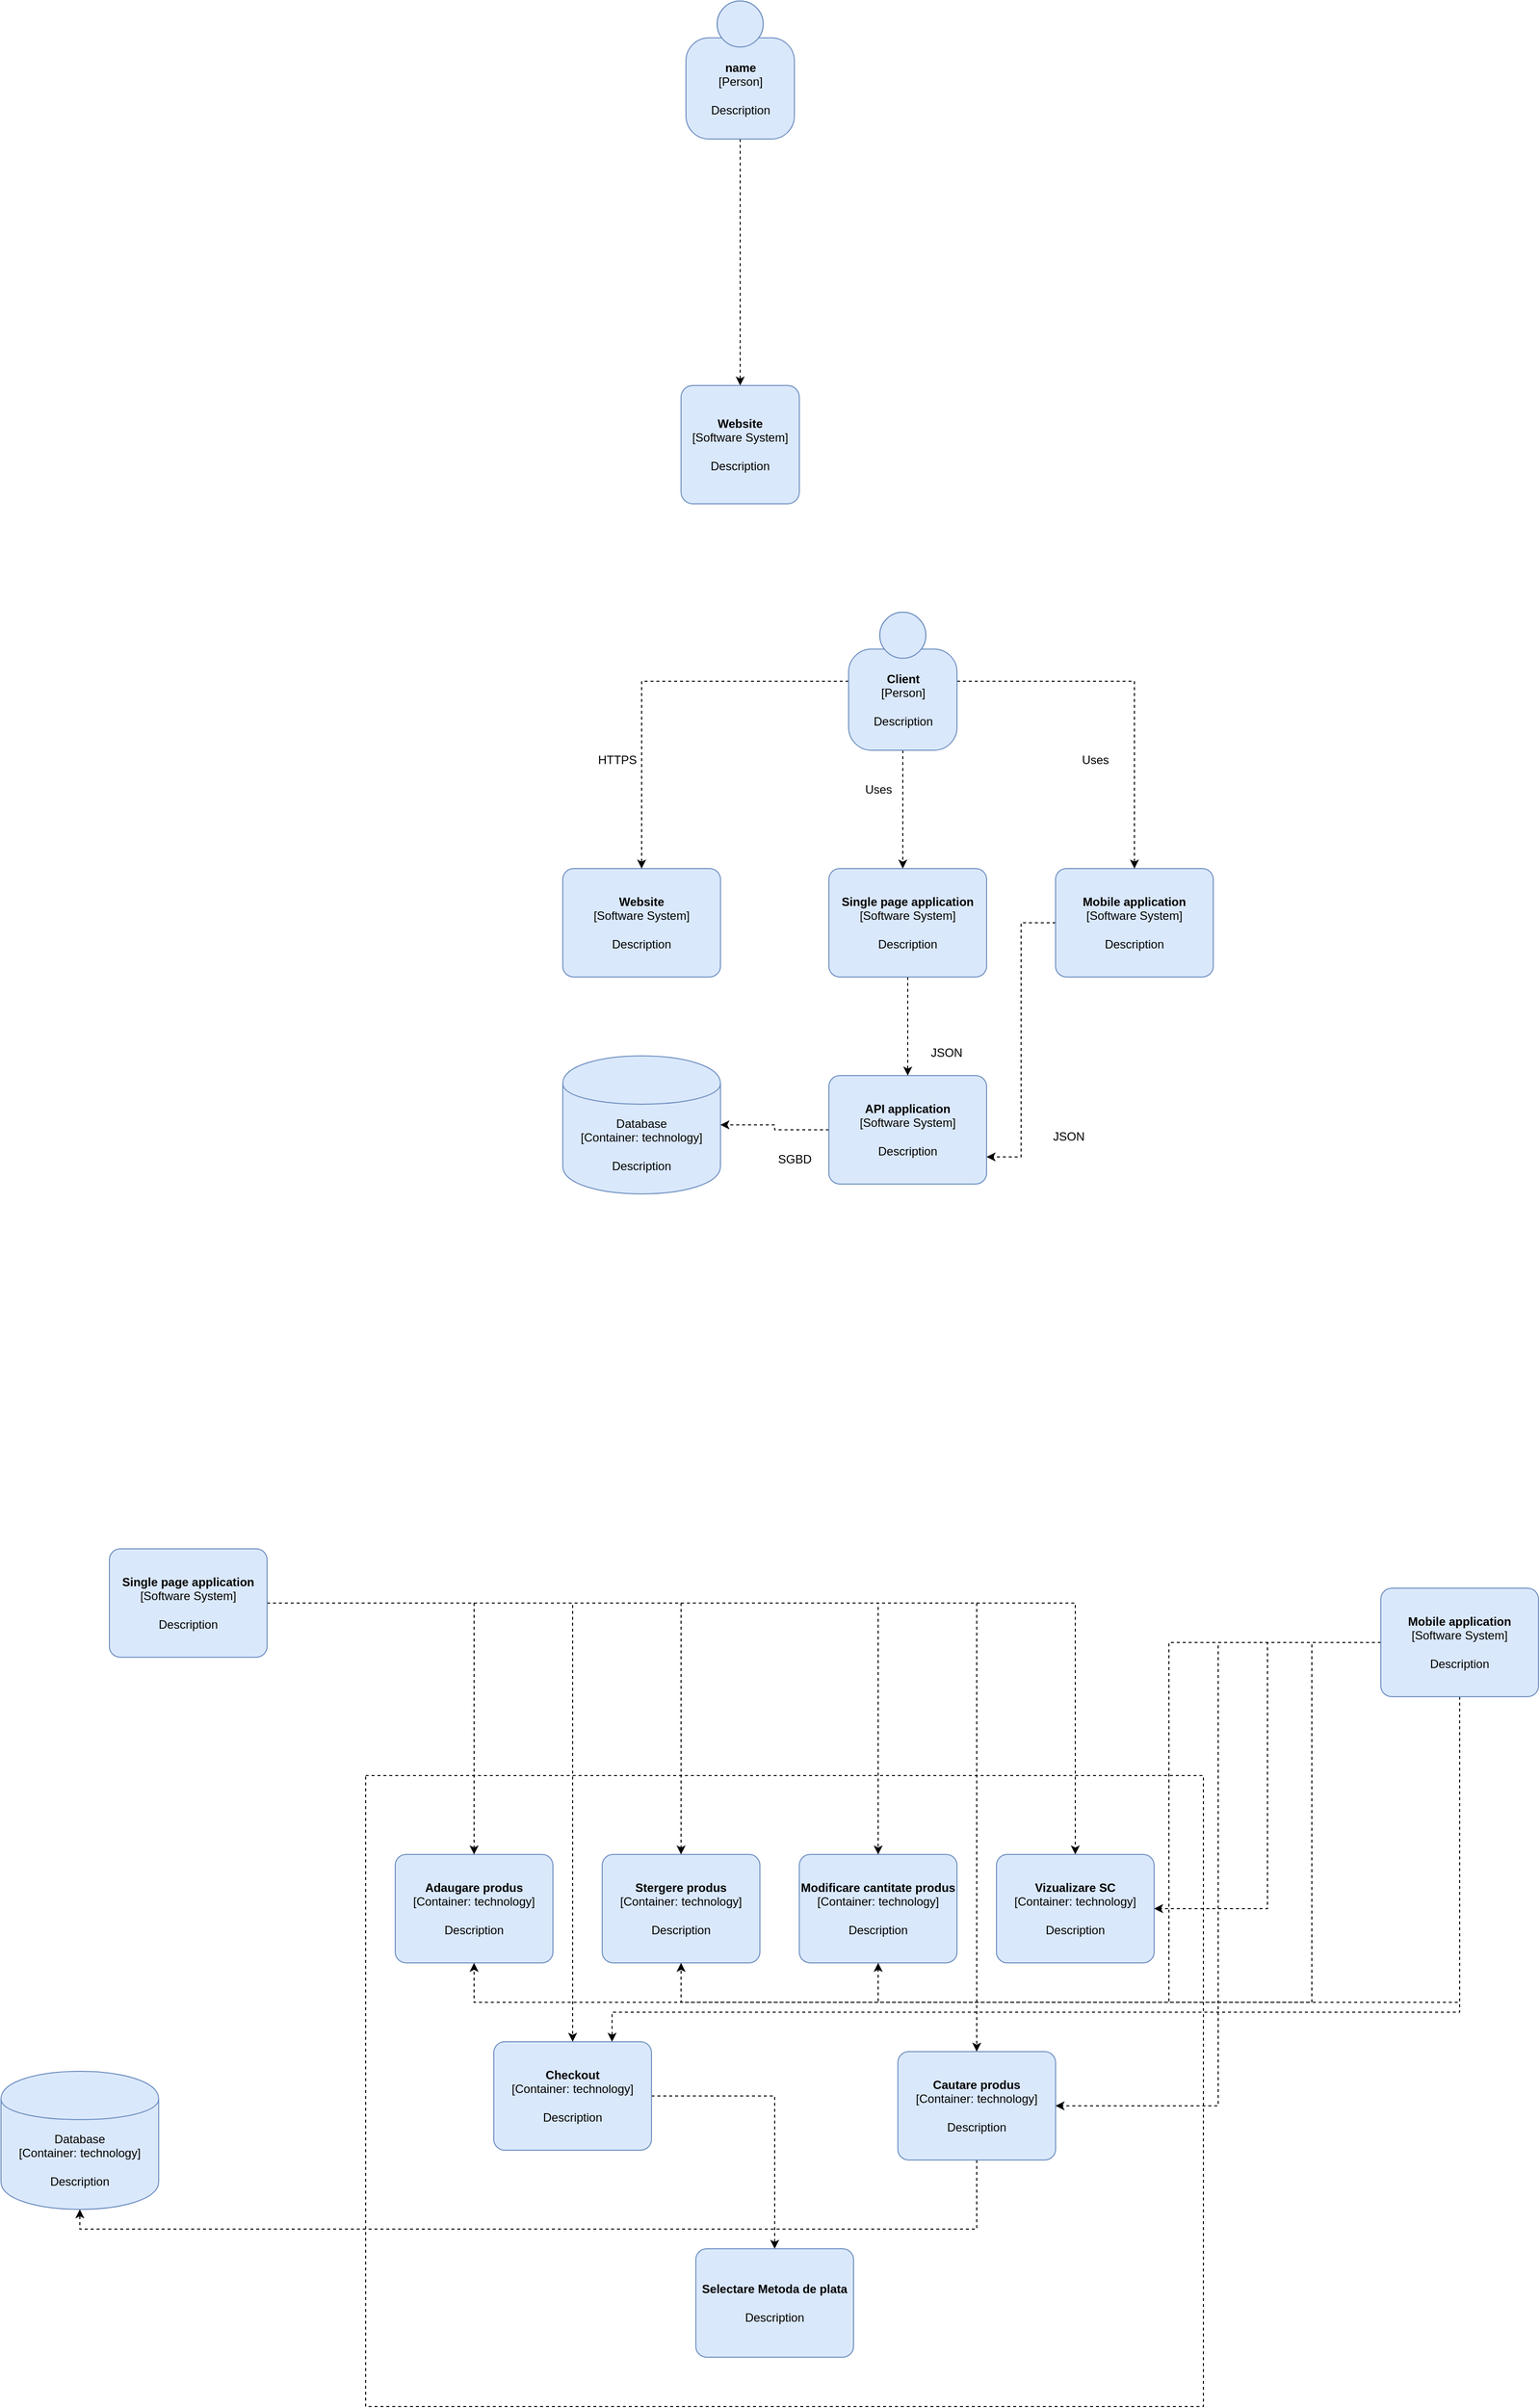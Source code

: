 <mxfile version="12.8.1" type="device"><diagram id="X4gAvx6L120Wrul2BPDZ" name="Page-1"><mxGraphModel dx="2580" dy="3167" grid="1" gridSize="10" guides="1" tooltips="1" connect="1" arrows="1" fold="1" page="1" pageScale="1" pageWidth="850" pageHeight="1100" math="0" shadow="0"><root><mxCell id="0"/><mxCell id="1" parent="0"/><mxCell id="R540YEX1Vtj2XdZEUelD-26" value="" style="rounded=0;whiteSpace=wrap;html=1;fillColor=none;dashed=1;" vertex="1" parent="1"><mxGeometry x="10" y="160" width="850" height="640" as="geometry"/></mxCell><mxCell id="R540YEX1Vtj2XdZEUelD-3" value="&lt;span&gt;&lt;b&gt;Adaugare produs&lt;/b&gt;&lt;/span&gt;&lt;br&gt;&lt;div&gt;[Container:&amp;nbsp;&lt;span&gt;technology&lt;/span&gt;&lt;span&gt;]&lt;/span&gt;&lt;/div&gt;&lt;br&gt;&lt;div&gt;Description&lt;/div&gt;" style="rounded=1;whiteSpace=wrap;html=1;labelBackgroundColor=none;fillColor=#dae8fc;fontColor=#000000;align=center;arcSize=10;strokeColor=#6c8ebf;points=[[0.25,0,0],[0.5,0,0],[0.75,0,0],[1,0.25,0],[1,0.5,0],[1,0.75,0],[0.75,1,0],[0.5,1,0],[0.25,1,0],[0,0.75,0],[0,0.5,0],[0,0.25,0]];" vertex="1" parent="1"><mxGeometry x="40" y="240" width="160" height="110.0" as="geometry"/></mxCell><mxCell id="R540YEX1Vtj2XdZEUelD-8" value="&lt;b&gt;Stergere produs&lt;/b&gt;&lt;br&gt;&lt;div&gt;[Container:&amp;nbsp;&lt;span&gt;technology&lt;/span&gt;&lt;span&gt;]&lt;/span&gt;&lt;/div&gt;&lt;br&gt;&lt;div&gt;Description&lt;/div&gt;" style="rounded=1;whiteSpace=wrap;html=1;labelBackgroundColor=none;fillColor=#dae8fc;fontColor=#000000;align=center;arcSize=10;strokeColor=#6c8ebf;points=[[0.25,0,0],[0.5,0,0],[0.75,0,0],[1,0.25,0],[1,0.5,0],[1,0.75,0],[0.75,1,0],[0.5,1,0],[0.25,1,0],[0,0.75,0],[0,0.5,0],[0,0.25,0]];" vertex="1" parent="1"><mxGeometry x="250" y="240" width="160" height="110.0" as="geometry"/></mxCell><mxCell id="R540YEX1Vtj2XdZEUelD-94" style="edgeStyle=orthogonalEdgeStyle;rounded=0;orthogonalLoop=1;jettySize=auto;html=1;dashed=1;" edge="1" parent="1" source="R540YEX1Vtj2XdZEUelD-9" target="R540YEX1Vtj2XdZEUelD-93"><mxGeometry relative="1" as="geometry"/></mxCell><mxCell id="R540YEX1Vtj2XdZEUelD-9" value="&lt;b&gt;Checkout&lt;/b&gt;&lt;br&gt;&lt;div&gt;[Container:&amp;nbsp;&lt;span&gt;technology&lt;/span&gt;&lt;span&gt;]&lt;/span&gt;&lt;/div&gt;&lt;br&gt;&lt;div&gt;Description&lt;/div&gt;" style="rounded=1;whiteSpace=wrap;html=1;labelBackgroundColor=none;fillColor=#dae8fc;fontColor=#000000;align=center;arcSize=10;strokeColor=#6c8ebf;points=[[0.25,0,0],[0.5,0,0],[0.75,0,0],[1,0.25,0],[1,0.5,0],[1,0.75,0],[0.75,1,0],[0.5,1,0],[0.25,1,0],[0,0.75,0],[0,0.5,0],[0,0.25,0]];" vertex="1" parent="1"><mxGeometry x="140" y="430" width="160" height="110.0" as="geometry"/></mxCell><mxCell id="R540YEX1Vtj2XdZEUelD-10" value="&lt;b&gt;Modificare cantitate produs&lt;/b&gt;&lt;br&gt;&lt;div&gt;[Container:&amp;nbsp;&lt;span&gt;technology&lt;/span&gt;&lt;span&gt;]&lt;/span&gt;&lt;/div&gt;&lt;br&gt;&lt;div&gt;Description&lt;/div&gt;" style="rounded=1;whiteSpace=wrap;html=1;labelBackgroundColor=none;fillColor=#dae8fc;fontColor=#000000;align=center;arcSize=10;strokeColor=#6c8ebf;points=[[0.25,0,0],[0.5,0,0],[0.75,0,0],[1,0.25,0],[1,0.5,0],[1,0.75,0],[0.75,1,0],[0.5,1,0],[0.25,1,0],[0,0.75,0],[0,0.5,0],[0,0.25,0]];" vertex="1" parent="1"><mxGeometry x="450" y="240" width="160" height="110.0" as="geometry"/></mxCell><mxCell id="R540YEX1Vtj2XdZEUelD-11" value="&lt;b&gt;Vizualizare SC&lt;/b&gt;&lt;br&gt;&lt;div&gt;[Container:&amp;nbsp;&lt;span&gt;technology&lt;/span&gt;&lt;span&gt;]&lt;/span&gt;&lt;/div&gt;&lt;br&gt;&lt;div&gt;Description&lt;/div&gt;" style="rounded=1;whiteSpace=wrap;html=1;labelBackgroundColor=none;fillColor=#dae8fc;fontColor=#000000;align=center;arcSize=10;strokeColor=#6c8ebf;points=[[0.25,0,0],[0.5,0,0],[0.75,0,0],[1,0.25,0],[1,0.5,0],[1,0.75,0],[0.75,1,0],[0.5,1,0],[0.25,1,0],[0,0.75,0],[0,0.5,0],[0,0.25,0]];" vertex="1" parent="1"><mxGeometry x="650" y="240" width="160" height="110.0" as="geometry"/></mxCell><mxCell id="R540YEX1Vtj2XdZEUelD-71" style="edgeStyle=orthogonalEdgeStyle;rounded=0;orthogonalLoop=1;jettySize=auto;html=1;entryX=0.5;entryY=1;entryDx=0;entryDy=0;entryPerimeter=0;dashed=1;" edge="1" parent="1" source="R540YEX1Vtj2XdZEUelD-24" target="R540YEX1Vtj2XdZEUelD-60"><mxGeometry relative="1" as="geometry"><Array as="points"><mxPoint x="630" y="620"/><mxPoint x="-280" y="620"/></Array></mxGeometry></mxCell><mxCell id="R540YEX1Vtj2XdZEUelD-24" value="&lt;b&gt;Cautare produs&lt;/b&gt;&lt;br&gt;&lt;div&gt;[Container:&amp;nbsp;&lt;span&gt;technology&lt;/span&gt;&lt;span&gt;]&lt;/span&gt;&lt;/div&gt;&lt;br&gt;&lt;div&gt;Description&lt;/div&gt;" style="rounded=1;whiteSpace=wrap;html=1;labelBackgroundColor=none;fillColor=#dae8fc;fontColor=#000000;align=center;arcSize=10;strokeColor=#6c8ebf;points=[[0.25,0,0],[0.5,0,0],[0.75,0,0],[1,0.25,0],[1,0.5,0],[1,0.75,0],[0.75,1,0],[0.5,1,0],[0.25,1,0],[0,0.75,0],[0,0.5,0],[0,0.25,0]];" vertex="1" parent="1"><mxGeometry x="550" y="440" width="160" height="110.0" as="geometry"/></mxCell><mxCell id="R540YEX1Vtj2XdZEUelD-29" style="edgeStyle=orthogonalEdgeStyle;rounded=0;orthogonalLoop=1;jettySize=auto;html=1;entryX=0.5;entryY=0;entryDx=0;entryDy=0;entryPerimeter=0;dashed=1;" edge="1" parent="1" source="R540YEX1Vtj2XdZEUelD-27" target="R540YEX1Vtj2XdZEUelD-28"><mxGeometry relative="1" as="geometry"/></mxCell><mxCell id="R540YEX1Vtj2XdZEUelD-27" value="&lt;b&gt;name&lt;/b&gt;&lt;div&gt;[Person]&lt;/div&gt;&lt;br&gt;&lt;div&gt;Description&lt;/div&gt;" style="html=1;dashed=0;whitespace=wrap;fillColor=#DAE8FC;strokeColor=#6C8EBF;shape=mxgraph.c4.person;align=center;points=[[0.5,0,0],[1,0.5,0],[1,0.75,0],[0.75,1,0],[0.5,1,0],[0.25,1,0],[0,0.75,0],[0,0.5,0]];" vertex="1" parent="1"><mxGeometry x="335" y="-1640" width="110.0" height="140" as="geometry"/></mxCell><mxCell id="R540YEX1Vtj2XdZEUelD-28" value="&lt;b&gt;Website&lt;/b&gt;&lt;div&gt;[Software System]&lt;/div&gt;&lt;br&gt;&lt;div&gt;Description&lt;/div&gt;" style="rounded=1;whiteSpace=wrap;html=1;labelBackgroundColor=none;fillColor=#dae8fc;fontColor=#000000;align=center;arcSize=10;strokeColor=#6c8ebf;points=[[0.25,0,0],[0.5,0,0],[0.75,0,0],[1,0.25,0],[1,0.5,0],[1,0.75,0],[0.75,1,0],[0.5,1,0],[0.25,1,0],[0,0.75,0],[0,0.5,0],[0,0.25,0]];" vertex="1" parent="1"><mxGeometry x="330" y="-1250" width="120" height="120" as="geometry"/></mxCell><mxCell id="R540YEX1Vtj2XdZEUelD-42" value="&lt;span&gt;Database&lt;/span&gt;&lt;div&gt;[Container:&amp;nbsp;technology]&lt;/div&gt;&lt;br&gt;&lt;div&gt;Description&lt;/div&gt;" style="shape=cylinder;whiteSpace=wrap;html=1;boundedLbl=1;rounded=0;labelBackgroundColor=none;fillColor=#dae8fc;fontSize=12;fontColor=#000000;align=center;strokeColor=#6c8ebf;points=[[0.5,0,0],[1,0.25,0],[1,0.5,0],[1,0.75,0],[0.5,1,0],[0,0.75,0],[0,0.5,0],[0,0.25,0]];" vertex="1" parent="1"><mxGeometry x="210" y="-570" width="160" height="140" as="geometry"/></mxCell><mxCell id="R540YEX1Vtj2XdZEUelD-43" value="&lt;b&gt;Website&lt;/b&gt;&lt;div&gt;[Software System]&lt;/div&gt;&lt;br&gt;&lt;div&gt;Description&lt;/div&gt;" style="rounded=1;whiteSpace=wrap;html=1;labelBackgroundColor=none;fillColor=#dae8fc;fontColor=#000000;align=center;arcSize=10;strokeColor=#6c8ebf;points=[[0.25,0,0],[0.5,0,0],[0.75,0,0],[1,0.25,0],[1,0.5,0],[1,0.75,0],[0.75,1,0],[0.5,1,0],[0.25,1,0],[0,0.75,0],[0,0.5,0],[0,0.25,0]];" vertex="1" parent="1"><mxGeometry x="210" y="-760" width="160" height="110.0" as="geometry"/></mxCell><mxCell id="R540YEX1Vtj2XdZEUelD-54" style="edgeStyle=orthogonalEdgeStyle;rounded=0;orthogonalLoop=1;jettySize=auto;html=1;entryX=1;entryY=0.5;entryDx=0;entryDy=0;entryPerimeter=0;dashed=1;" edge="1" parent="1" source="R540YEX1Vtj2XdZEUelD-44" target="R540YEX1Vtj2XdZEUelD-42"><mxGeometry relative="1" as="geometry"/></mxCell><mxCell id="R540YEX1Vtj2XdZEUelD-44" value="&lt;b&gt;API application&lt;/b&gt;&lt;div&gt;[Software System]&lt;/div&gt;&lt;br&gt;&lt;div&gt;Description&lt;/div&gt;" style="rounded=1;whiteSpace=wrap;html=1;labelBackgroundColor=none;fillColor=#dae8fc;fontColor=#000000;align=center;arcSize=10;strokeColor=#6c8ebf;points=[[0.25,0,0],[0.5,0,0],[0.75,0,0],[1,0.25,0],[1,0.5,0],[1,0.75,0],[0.75,1,0],[0.5,1,0],[0.25,1,0],[0,0.75,0],[0,0.5,0],[0,0.25,0]];" vertex="1" parent="1"><mxGeometry x="480" y="-550" width="160" height="110.0" as="geometry"/></mxCell><mxCell id="R540YEX1Vtj2XdZEUelD-55" style="edgeStyle=orthogonalEdgeStyle;rounded=0;orthogonalLoop=1;jettySize=auto;html=1;entryX=0.5;entryY=0;entryDx=0;entryDy=0;entryPerimeter=0;dashed=1;" edge="1" parent="1" source="R540YEX1Vtj2XdZEUelD-45" target="R540YEX1Vtj2XdZEUelD-44"><mxGeometry relative="1" as="geometry"/></mxCell><mxCell id="R540YEX1Vtj2XdZEUelD-45" value="&lt;b&gt;Single page application&lt;/b&gt;&lt;div&gt;[Software System]&lt;/div&gt;&lt;br&gt;&lt;div&gt;Description&lt;/div&gt;" style="rounded=1;whiteSpace=wrap;html=1;labelBackgroundColor=none;fillColor=#dae8fc;fontColor=#000000;align=center;arcSize=10;strokeColor=#6c8ebf;points=[[0.25,0,0],[0.5,0,0],[0.75,0,0],[1,0.25,0],[1,0.5,0],[1,0.75,0],[0.75,1,0],[0.5,1,0],[0.25,1,0],[0,0.75,0],[0,0.5,0],[0,0.25,0]];" vertex="1" parent="1"><mxGeometry x="480" y="-760" width="160" height="110.0" as="geometry"/></mxCell><mxCell id="R540YEX1Vtj2XdZEUelD-56" style="edgeStyle=orthogonalEdgeStyle;rounded=0;orthogonalLoop=1;jettySize=auto;html=1;entryX=1;entryY=0.75;entryDx=0;entryDy=0;entryPerimeter=0;dashed=1;" edge="1" parent="1" source="R540YEX1Vtj2XdZEUelD-46" target="R540YEX1Vtj2XdZEUelD-44"><mxGeometry relative="1" as="geometry"/></mxCell><mxCell id="R540YEX1Vtj2XdZEUelD-46" value="&lt;b&gt;Mobile application&lt;/b&gt;&lt;div&gt;[Software System]&lt;/div&gt;&lt;br&gt;&lt;div&gt;Description&lt;/div&gt;" style="rounded=1;whiteSpace=wrap;html=1;labelBackgroundColor=none;fillColor=#dae8fc;fontColor=#000000;align=center;arcSize=10;strokeColor=#6c8ebf;points=[[0.25,0,0],[0.5,0,0],[0.75,0,0],[1,0.25,0],[1,0.5,0],[1,0.75,0],[0.75,1,0],[0.5,1,0],[0.25,1,0],[0,0.75,0],[0,0.5,0],[0,0.25,0]];" vertex="1" parent="1"><mxGeometry x="710" y="-760" width="160" height="110.0" as="geometry"/></mxCell><mxCell id="R540YEX1Vtj2XdZEUelD-48" style="edgeStyle=orthogonalEdgeStyle;rounded=0;orthogonalLoop=1;jettySize=auto;html=1;dashed=1;" edge="1" parent="1" source="R540YEX1Vtj2XdZEUelD-47" target="R540YEX1Vtj2XdZEUelD-45"><mxGeometry relative="1" as="geometry"><Array as="points"><mxPoint x="555" y="-800"/><mxPoint x="555" y="-800"/></Array></mxGeometry></mxCell><mxCell id="R540YEX1Vtj2XdZEUelD-49" style="edgeStyle=orthogonalEdgeStyle;rounded=0;orthogonalLoop=1;jettySize=auto;html=1;dashed=1;" edge="1" parent="1" source="R540YEX1Vtj2XdZEUelD-47" target="R540YEX1Vtj2XdZEUelD-46"><mxGeometry relative="1" as="geometry"/></mxCell><mxCell id="R540YEX1Vtj2XdZEUelD-50" style="edgeStyle=orthogonalEdgeStyle;rounded=0;orthogonalLoop=1;jettySize=auto;html=1;dashed=1;" edge="1" parent="1" source="R540YEX1Vtj2XdZEUelD-47" target="R540YEX1Vtj2XdZEUelD-43"><mxGeometry relative="1" as="geometry"/></mxCell><mxCell id="R540YEX1Vtj2XdZEUelD-47" value="&lt;b&gt;Client&lt;/b&gt;&lt;div&gt;[Person]&lt;/div&gt;&lt;br&gt;&lt;div&gt;Description&lt;/div&gt;" style="html=1;dashed=0;whitespace=wrap;fillColor=#DAE8FC;strokeColor=#6C8EBF;shape=mxgraph.c4.person;align=center;points=[[0.5,0,0],[1,0.5,0],[1,0.75,0],[0.75,1,0],[0.5,1,0],[0.25,1,0],[0,0.75,0],[0,0.5,0]];" vertex="1" parent="1"><mxGeometry x="500" y="-1020" width="110.0" height="140" as="geometry"/></mxCell><mxCell id="R540YEX1Vtj2XdZEUelD-51" value="HTTPS" style="text;html=1;align=center;verticalAlign=middle;resizable=0;points=[];autosize=1;" vertex="1" parent="1"><mxGeometry x="240" y="-880" width="50" height="20" as="geometry"/></mxCell><mxCell id="R540YEX1Vtj2XdZEUelD-52" value="Uses" style="text;html=1;align=center;verticalAlign=middle;resizable=0;points=[];autosize=1;" vertex="1" parent="1"><mxGeometry x="510" y="-850" width="40" height="20" as="geometry"/></mxCell><mxCell id="R540YEX1Vtj2XdZEUelD-53" value="Uses" style="text;html=1;align=center;verticalAlign=middle;resizable=0;points=[];autosize=1;" vertex="1" parent="1"><mxGeometry x="730" y="-880" width="40" height="20" as="geometry"/></mxCell><mxCell id="R540YEX1Vtj2XdZEUelD-57" value="JSON" style="text;html=1;align=center;verticalAlign=middle;resizable=0;points=[];autosize=1;" vertex="1" parent="1"><mxGeometry x="574" y="-583" width="50" height="20" as="geometry"/></mxCell><mxCell id="R540YEX1Vtj2XdZEUelD-58" value="JSON" style="text;html=1;align=center;verticalAlign=middle;resizable=0;points=[];autosize=1;" vertex="1" parent="1"><mxGeometry x="698" y="-498" width="50" height="20" as="geometry"/></mxCell><mxCell id="R540YEX1Vtj2XdZEUelD-59" value="SGBD" style="text;html=1;align=center;verticalAlign=middle;resizable=0;points=[];autosize=1;" vertex="1" parent="1"><mxGeometry x="420" y="-475" width="50" height="20" as="geometry"/></mxCell><mxCell id="R540YEX1Vtj2XdZEUelD-60" value="&lt;span&gt;Database&lt;/span&gt;&lt;div&gt;[Container:&amp;nbsp;technology]&lt;/div&gt;&lt;br&gt;&lt;div&gt;Description&lt;/div&gt;" style="shape=cylinder;whiteSpace=wrap;html=1;boundedLbl=1;rounded=0;labelBackgroundColor=none;fillColor=#dae8fc;fontSize=12;fontColor=#000000;align=center;strokeColor=#6c8ebf;points=[[0.5,0,0],[1,0.25,0],[1,0.5,0],[1,0.75,0],[0.5,1,0],[0,0.75,0],[0,0.5,0],[0,0.25,0]];" vertex="1" parent="1"><mxGeometry x="-360" y="460" width="160" height="140" as="geometry"/></mxCell><mxCell id="R540YEX1Vtj2XdZEUelD-78" style="edgeStyle=orthogonalEdgeStyle;rounded=0;orthogonalLoop=1;jettySize=auto;html=1;dashed=1;" edge="1" parent="1" source="R540YEX1Vtj2XdZEUelD-65" target="R540YEX1Vtj2XdZEUelD-3"><mxGeometry relative="1" as="geometry"/></mxCell><mxCell id="R540YEX1Vtj2XdZEUelD-79" style="edgeStyle=orthogonalEdgeStyle;rounded=0;orthogonalLoop=1;jettySize=auto;html=1;dashed=1;" edge="1" parent="1" source="R540YEX1Vtj2XdZEUelD-65" target="R540YEX1Vtj2XdZEUelD-8"><mxGeometry relative="1" as="geometry"/></mxCell><mxCell id="R540YEX1Vtj2XdZEUelD-80" style="edgeStyle=orthogonalEdgeStyle;rounded=0;orthogonalLoop=1;jettySize=auto;html=1;dashed=1;" edge="1" parent="1" source="R540YEX1Vtj2XdZEUelD-65" target="R540YEX1Vtj2XdZEUelD-10"><mxGeometry relative="1" as="geometry"/></mxCell><mxCell id="R540YEX1Vtj2XdZEUelD-81" style="edgeStyle=orthogonalEdgeStyle;rounded=0;orthogonalLoop=1;jettySize=auto;html=1;dashed=1;" edge="1" parent="1" source="R540YEX1Vtj2XdZEUelD-65" target="R540YEX1Vtj2XdZEUelD-11"><mxGeometry relative="1" as="geometry"/></mxCell><mxCell id="R540YEX1Vtj2XdZEUelD-87" style="edgeStyle=orthogonalEdgeStyle;rounded=0;orthogonalLoop=1;jettySize=auto;html=1;dashed=1;" edge="1" parent="1" source="R540YEX1Vtj2XdZEUelD-65" target="R540YEX1Vtj2XdZEUelD-9"><mxGeometry relative="1" as="geometry"/></mxCell><mxCell id="R540YEX1Vtj2XdZEUelD-89" style="edgeStyle=orthogonalEdgeStyle;rounded=0;orthogonalLoop=1;jettySize=auto;html=1;dashed=1;" edge="1" parent="1" source="R540YEX1Vtj2XdZEUelD-65" target="R540YEX1Vtj2XdZEUelD-24"><mxGeometry relative="1" as="geometry"/></mxCell><mxCell id="R540YEX1Vtj2XdZEUelD-65" value="&lt;b&gt;Single page application&lt;/b&gt;&lt;div&gt;[Software System]&lt;/div&gt;&lt;br&gt;&lt;div&gt;Description&lt;/div&gt;" style="rounded=1;whiteSpace=wrap;html=1;labelBackgroundColor=none;fillColor=#dae8fc;fontColor=#000000;align=center;arcSize=10;strokeColor=#6c8ebf;points=[[0.25,0,0],[0.5,0,0],[0.75,0,0],[1,0.25,0],[1,0.5,0],[1,0.75,0],[0.75,1,0],[0.5,1,0],[0.25,1,0],[0,0.75,0],[0,0.5,0],[0,0.25,0]];" vertex="1" parent="1"><mxGeometry x="-250" y="-70" width="160" height="110.0" as="geometry"/></mxCell><mxCell id="R540YEX1Vtj2XdZEUelD-83" style="edgeStyle=orthogonalEdgeStyle;rounded=0;orthogonalLoop=1;jettySize=auto;html=1;entryX=1;entryY=0.5;entryDx=0;entryDy=0;entryPerimeter=0;dashed=1;" edge="1" parent="1" source="R540YEX1Vtj2XdZEUelD-67" target="R540YEX1Vtj2XdZEUelD-11"><mxGeometry relative="1" as="geometry"/></mxCell><mxCell id="R540YEX1Vtj2XdZEUelD-84" style="edgeStyle=orthogonalEdgeStyle;rounded=0;orthogonalLoop=1;jettySize=auto;html=1;entryX=1;entryY=0.5;entryDx=0;entryDy=0;entryPerimeter=0;dashed=1;" edge="1" parent="1" source="R540YEX1Vtj2XdZEUelD-67" target="R540YEX1Vtj2XdZEUelD-24"><mxGeometry relative="1" as="geometry"/></mxCell><mxCell id="R540YEX1Vtj2XdZEUelD-85" style="edgeStyle=orthogonalEdgeStyle;rounded=0;orthogonalLoop=1;jettySize=auto;html=1;entryX=0.5;entryY=1;entryDx=0;entryDy=0;entryPerimeter=0;dashed=1;" edge="1" parent="1" source="R540YEX1Vtj2XdZEUelD-67" target="R540YEX1Vtj2XdZEUelD-10"><mxGeometry relative="1" as="geometry"><Array as="points"><mxPoint x="825" y="25"/><mxPoint x="825" y="390"/><mxPoint x="530" y="390"/></Array></mxGeometry></mxCell><mxCell id="R540YEX1Vtj2XdZEUelD-86" style="edgeStyle=orthogonalEdgeStyle;rounded=0;orthogonalLoop=1;jettySize=auto;html=1;entryX=0.5;entryY=1;entryDx=0;entryDy=0;entryPerimeter=0;dashed=1;" edge="1" parent="1" source="R540YEX1Vtj2XdZEUelD-67" target="R540YEX1Vtj2XdZEUelD-8"><mxGeometry relative="1" as="geometry"><Array as="points"><mxPoint x="970" y="25"/><mxPoint x="970" y="390"/><mxPoint x="330" y="390"/></Array></mxGeometry></mxCell><mxCell id="R540YEX1Vtj2XdZEUelD-91" style="edgeStyle=orthogonalEdgeStyle;rounded=0;orthogonalLoop=1;jettySize=auto;html=1;dashed=1;" edge="1" parent="1" source="R540YEX1Vtj2XdZEUelD-67" target="R540YEX1Vtj2XdZEUelD-9"><mxGeometry relative="1" as="geometry"><Array as="points"><mxPoint x="1120" y="400"/><mxPoint x="260" y="400"/></Array></mxGeometry></mxCell><mxCell id="R540YEX1Vtj2XdZEUelD-92" style="edgeStyle=orthogonalEdgeStyle;rounded=0;orthogonalLoop=1;jettySize=auto;html=1;entryX=0.5;entryY=1;entryDx=0;entryDy=0;entryPerimeter=0;dashed=1;" edge="1" parent="1" source="R540YEX1Vtj2XdZEUelD-67" target="R540YEX1Vtj2XdZEUelD-3"><mxGeometry relative="1" as="geometry"><Array as="points"><mxPoint x="1120" y="390"/><mxPoint x="120" y="390"/></Array></mxGeometry></mxCell><mxCell id="R540YEX1Vtj2XdZEUelD-67" value="&lt;b&gt;Mobile application&lt;/b&gt;&lt;div&gt;[Software System]&lt;/div&gt;&lt;br&gt;&lt;div&gt;Description&lt;/div&gt;" style="rounded=1;whiteSpace=wrap;html=1;labelBackgroundColor=none;fillColor=#dae8fc;fontColor=#000000;align=center;arcSize=10;strokeColor=#6c8ebf;points=[[0.25,0,0],[0.5,0,0],[0.75,0,0],[1,0.25,0],[1,0.5,0],[1,0.75,0],[0.75,1,0],[0.5,1,0],[0.25,1,0],[0,0.75,0],[0,0.5,0],[0,0.25,0]];" vertex="1" parent="1"><mxGeometry x="1040" y="-30" width="160" height="110.0" as="geometry"/></mxCell><mxCell id="R540YEX1Vtj2XdZEUelD-93" value="&lt;span&gt;&lt;b&gt;Selectare Metoda de plata&lt;/b&gt;&lt;/span&gt;&lt;br&gt;&lt;br&gt;&lt;div&gt;Description&lt;/div&gt;" style="rounded=1;whiteSpace=wrap;html=1;labelBackgroundColor=none;fillColor=#dae8fc;fontColor=#000000;align=center;arcSize=10;strokeColor=#6c8ebf;points=[[0.25,0,0],[0.5,0,0],[0.75,0,0],[1,0.25,0],[1,0.5,0],[1,0.75,0],[0.75,1,0],[0.5,1,0],[0.25,1,0],[0,0.75,0],[0,0.5,0],[0,0.25,0]];" vertex="1" parent="1"><mxGeometry x="345" y="640" width="160" height="110.0" as="geometry"/></mxCell></root></mxGraphModel></diagram></mxfile>